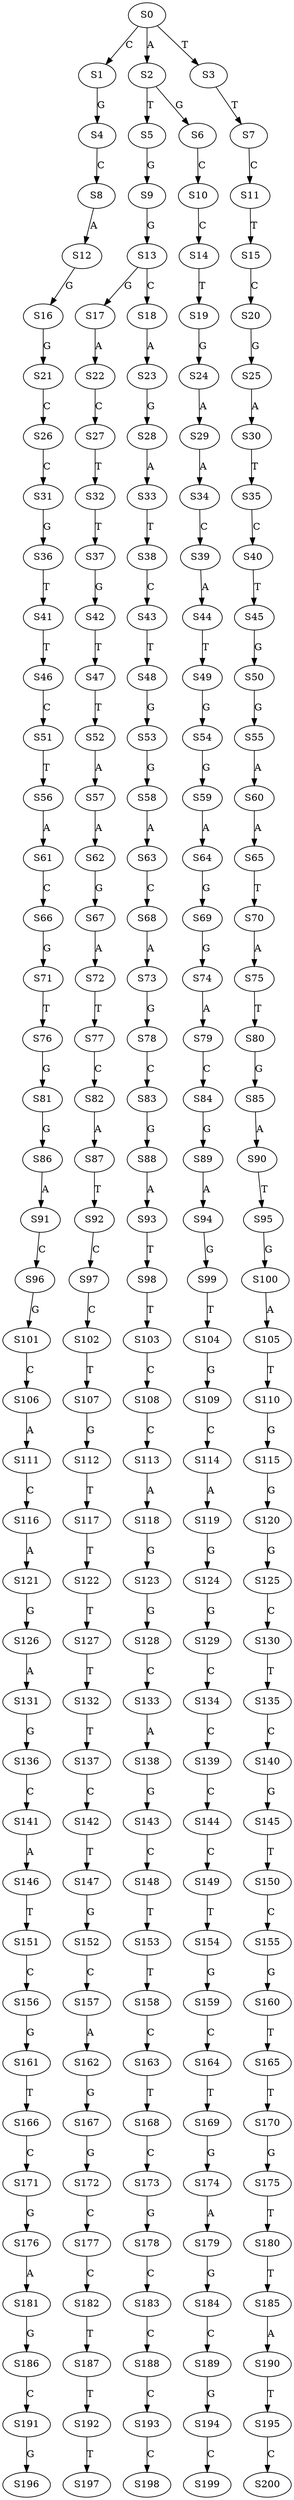 strict digraph  {
	S0 -> S1 [ label = C ];
	S0 -> S2 [ label = A ];
	S0 -> S3 [ label = T ];
	S1 -> S4 [ label = G ];
	S2 -> S5 [ label = T ];
	S2 -> S6 [ label = G ];
	S3 -> S7 [ label = T ];
	S4 -> S8 [ label = C ];
	S5 -> S9 [ label = G ];
	S6 -> S10 [ label = C ];
	S7 -> S11 [ label = C ];
	S8 -> S12 [ label = A ];
	S9 -> S13 [ label = G ];
	S10 -> S14 [ label = C ];
	S11 -> S15 [ label = T ];
	S12 -> S16 [ label = G ];
	S13 -> S17 [ label = G ];
	S13 -> S18 [ label = C ];
	S14 -> S19 [ label = T ];
	S15 -> S20 [ label = C ];
	S16 -> S21 [ label = G ];
	S17 -> S22 [ label = A ];
	S18 -> S23 [ label = A ];
	S19 -> S24 [ label = G ];
	S20 -> S25 [ label = G ];
	S21 -> S26 [ label = C ];
	S22 -> S27 [ label = C ];
	S23 -> S28 [ label = G ];
	S24 -> S29 [ label = A ];
	S25 -> S30 [ label = A ];
	S26 -> S31 [ label = C ];
	S27 -> S32 [ label = T ];
	S28 -> S33 [ label = A ];
	S29 -> S34 [ label = A ];
	S30 -> S35 [ label = T ];
	S31 -> S36 [ label = G ];
	S32 -> S37 [ label = T ];
	S33 -> S38 [ label = T ];
	S34 -> S39 [ label = C ];
	S35 -> S40 [ label = C ];
	S36 -> S41 [ label = T ];
	S37 -> S42 [ label = G ];
	S38 -> S43 [ label = C ];
	S39 -> S44 [ label = A ];
	S40 -> S45 [ label = T ];
	S41 -> S46 [ label = T ];
	S42 -> S47 [ label = T ];
	S43 -> S48 [ label = T ];
	S44 -> S49 [ label = T ];
	S45 -> S50 [ label = G ];
	S46 -> S51 [ label = C ];
	S47 -> S52 [ label = T ];
	S48 -> S53 [ label = G ];
	S49 -> S54 [ label = G ];
	S50 -> S55 [ label = G ];
	S51 -> S56 [ label = T ];
	S52 -> S57 [ label = A ];
	S53 -> S58 [ label = G ];
	S54 -> S59 [ label = G ];
	S55 -> S60 [ label = A ];
	S56 -> S61 [ label = A ];
	S57 -> S62 [ label = A ];
	S58 -> S63 [ label = A ];
	S59 -> S64 [ label = A ];
	S60 -> S65 [ label = A ];
	S61 -> S66 [ label = C ];
	S62 -> S67 [ label = G ];
	S63 -> S68 [ label = C ];
	S64 -> S69 [ label = G ];
	S65 -> S70 [ label = T ];
	S66 -> S71 [ label = G ];
	S67 -> S72 [ label = A ];
	S68 -> S73 [ label = A ];
	S69 -> S74 [ label = G ];
	S70 -> S75 [ label = A ];
	S71 -> S76 [ label = T ];
	S72 -> S77 [ label = T ];
	S73 -> S78 [ label = G ];
	S74 -> S79 [ label = A ];
	S75 -> S80 [ label = T ];
	S76 -> S81 [ label = G ];
	S77 -> S82 [ label = C ];
	S78 -> S83 [ label = C ];
	S79 -> S84 [ label = C ];
	S80 -> S85 [ label = G ];
	S81 -> S86 [ label = G ];
	S82 -> S87 [ label = A ];
	S83 -> S88 [ label = G ];
	S84 -> S89 [ label = G ];
	S85 -> S90 [ label = A ];
	S86 -> S91 [ label = A ];
	S87 -> S92 [ label = T ];
	S88 -> S93 [ label = A ];
	S89 -> S94 [ label = A ];
	S90 -> S95 [ label = T ];
	S91 -> S96 [ label = C ];
	S92 -> S97 [ label = C ];
	S93 -> S98 [ label = T ];
	S94 -> S99 [ label = G ];
	S95 -> S100 [ label = G ];
	S96 -> S101 [ label = G ];
	S97 -> S102 [ label = C ];
	S98 -> S103 [ label = T ];
	S99 -> S104 [ label = T ];
	S100 -> S105 [ label = A ];
	S101 -> S106 [ label = C ];
	S102 -> S107 [ label = T ];
	S103 -> S108 [ label = C ];
	S104 -> S109 [ label = G ];
	S105 -> S110 [ label = T ];
	S106 -> S111 [ label = A ];
	S107 -> S112 [ label = G ];
	S108 -> S113 [ label = C ];
	S109 -> S114 [ label = C ];
	S110 -> S115 [ label = G ];
	S111 -> S116 [ label = C ];
	S112 -> S117 [ label = T ];
	S113 -> S118 [ label = A ];
	S114 -> S119 [ label = A ];
	S115 -> S120 [ label = G ];
	S116 -> S121 [ label = A ];
	S117 -> S122 [ label = T ];
	S118 -> S123 [ label = G ];
	S119 -> S124 [ label = G ];
	S120 -> S125 [ label = G ];
	S121 -> S126 [ label = G ];
	S122 -> S127 [ label = T ];
	S123 -> S128 [ label = G ];
	S124 -> S129 [ label = G ];
	S125 -> S130 [ label = C ];
	S126 -> S131 [ label = A ];
	S127 -> S132 [ label = T ];
	S128 -> S133 [ label = C ];
	S129 -> S134 [ label = C ];
	S130 -> S135 [ label = T ];
	S131 -> S136 [ label = G ];
	S132 -> S137 [ label = T ];
	S133 -> S138 [ label = A ];
	S134 -> S139 [ label = C ];
	S135 -> S140 [ label = C ];
	S136 -> S141 [ label = C ];
	S137 -> S142 [ label = C ];
	S138 -> S143 [ label = G ];
	S139 -> S144 [ label = C ];
	S140 -> S145 [ label = G ];
	S141 -> S146 [ label = A ];
	S142 -> S147 [ label = T ];
	S143 -> S148 [ label = C ];
	S144 -> S149 [ label = C ];
	S145 -> S150 [ label = T ];
	S146 -> S151 [ label = T ];
	S147 -> S152 [ label = G ];
	S148 -> S153 [ label = T ];
	S149 -> S154 [ label = T ];
	S150 -> S155 [ label = C ];
	S151 -> S156 [ label = C ];
	S152 -> S157 [ label = C ];
	S153 -> S158 [ label = T ];
	S154 -> S159 [ label = G ];
	S155 -> S160 [ label = G ];
	S156 -> S161 [ label = G ];
	S157 -> S162 [ label = A ];
	S158 -> S163 [ label = C ];
	S159 -> S164 [ label = C ];
	S160 -> S165 [ label = T ];
	S161 -> S166 [ label = T ];
	S162 -> S167 [ label = G ];
	S163 -> S168 [ label = T ];
	S164 -> S169 [ label = T ];
	S165 -> S170 [ label = T ];
	S166 -> S171 [ label = C ];
	S167 -> S172 [ label = G ];
	S168 -> S173 [ label = C ];
	S169 -> S174 [ label = G ];
	S170 -> S175 [ label = G ];
	S171 -> S176 [ label = G ];
	S172 -> S177 [ label = C ];
	S173 -> S178 [ label = G ];
	S174 -> S179 [ label = A ];
	S175 -> S180 [ label = T ];
	S176 -> S181 [ label = A ];
	S177 -> S182 [ label = C ];
	S178 -> S183 [ label = C ];
	S179 -> S184 [ label = G ];
	S180 -> S185 [ label = T ];
	S181 -> S186 [ label = G ];
	S182 -> S187 [ label = T ];
	S183 -> S188 [ label = C ];
	S184 -> S189 [ label = C ];
	S185 -> S190 [ label = A ];
	S186 -> S191 [ label = C ];
	S187 -> S192 [ label = T ];
	S188 -> S193 [ label = C ];
	S189 -> S194 [ label = G ];
	S190 -> S195 [ label = T ];
	S191 -> S196 [ label = G ];
	S192 -> S197 [ label = T ];
	S193 -> S198 [ label = C ];
	S194 -> S199 [ label = C ];
	S195 -> S200 [ label = C ];
}
